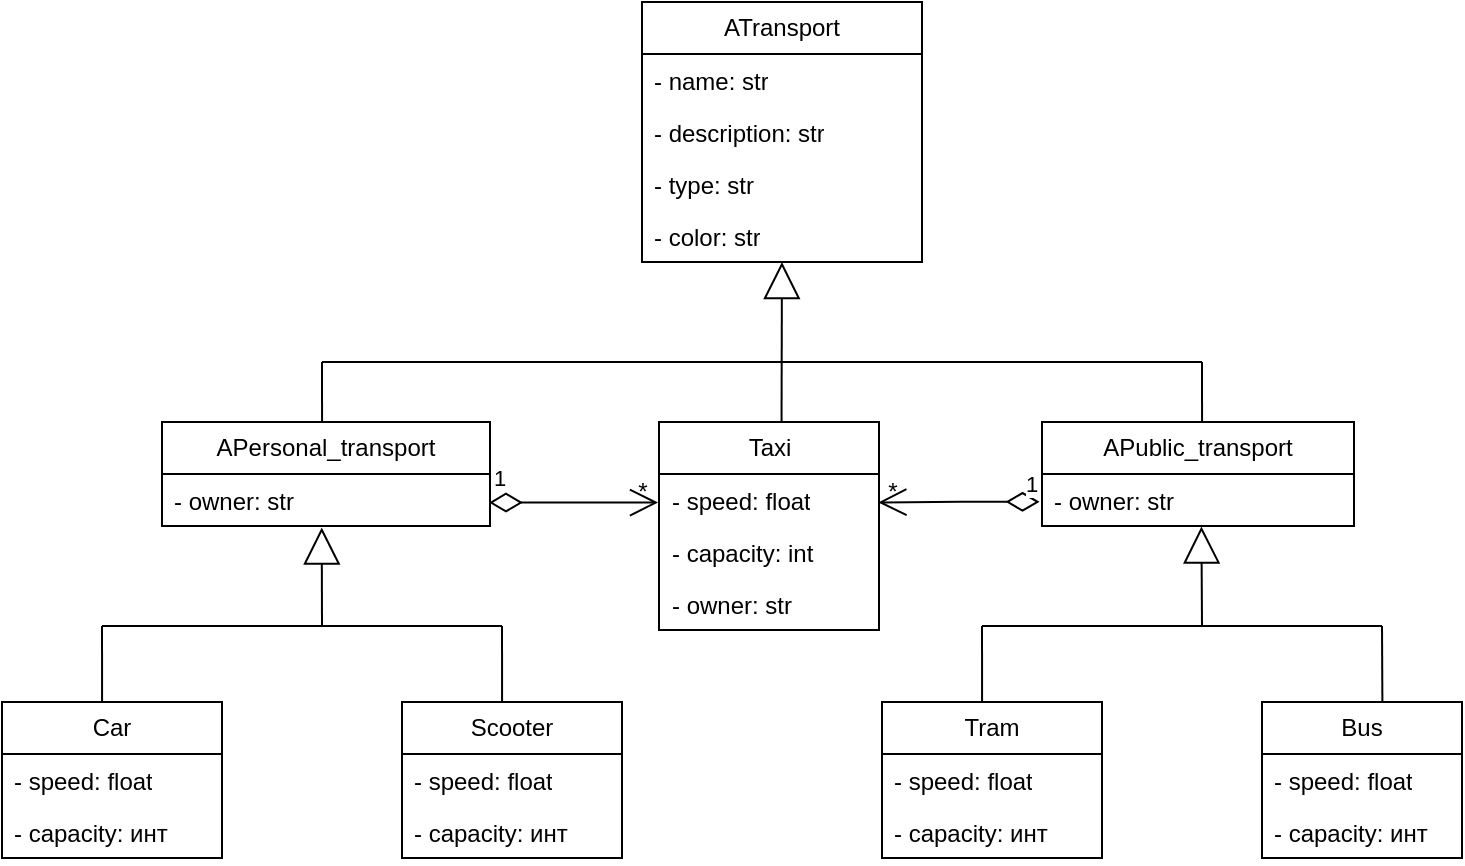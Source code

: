 <mxfile version="26.0.9">
  <diagram name="Страница — 1" id="LFMK5lF8i2AvCl-elNXO">
    <mxGraphModel dx="1659" dy="963" grid="1" gridSize="10" guides="1" tooltips="1" connect="1" arrows="1" fold="1" page="1" pageScale="1" pageWidth="827" pageHeight="1169" math="0" shadow="0">
      <root>
        <mxCell id="0" />
        <mxCell id="1" parent="0" />
        <mxCell id="0upJ6LvEVWyLVLnyJaRO-1" value="ATransport" style="swimlane;fontStyle=0;childLayout=stackLayout;horizontal=1;startSize=26;fillColor=none;horizontalStack=0;resizeParent=1;resizeParentMax=0;resizeLast=0;collapsible=1;marginBottom=0;whiteSpace=wrap;html=1;" parent="1" vertex="1">
          <mxGeometry x="350" y="30" width="140" height="130" as="geometry" />
        </mxCell>
        <mxCell id="0upJ6LvEVWyLVLnyJaRO-2" value="- name: str" style="text;strokeColor=none;fillColor=none;align=left;verticalAlign=top;spacingLeft=4;spacingRight=4;overflow=hidden;rotatable=0;points=[[0,0.5],[1,0.5]];portConstraint=eastwest;whiteSpace=wrap;html=1;" parent="0upJ6LvEVWyLVLnyJaRO-1" vertex="1">
          <mxGeometry y="26" width="140" height="26" as="geometry" />
        </mxCell>
        <mxCell id="0upJ6LvEVWyLVLnyJaRO-3" value="- description: str" style="text;strokeColor=none;fillColor=none;align=left;verticalAlign=top;spacingLeft=4;spacingRight=4;overflow=hidden;rotatable=0;points=[[0,0.5],[1,0.5]];portConstraint=eastwest;whiteSpace=wrap;html=1;" parent="0upJ6LvEVWyLVLnyJaRO-1" vertex="1">
          <mxGeometry y="52" width="140" height="26" as="geometry" />
        </mxCell>
        <mxCell id="0upJ6LvEVWyLVLnyJaRO-4" value="- type: str" style="text;strokeColor=none;fillColor=none;align=left;verticalAlign=top;spacingLeft=4;spacingRight=4;overflow=hidden;rotatable=0;points=[[0,0.5],[1,0.5]];portConstraint=eastwest;whiteSpace=wrap;html=1;" parent="0upJ6LvEVWyLVLnyJaRO-1" vertex="1">
          <mxGeometry y="78" width="140" height="26" as="geometry" />
        </mxCell>
        <mxCell id="-Qz_7AMgxMdz9rF013k5-4" value="- color: str" style="text;strokeColor=none;fillColor=none;align=left;verticalAlign=top;spacingLeft=4;spacingRight=4;overflow=hidden;rotatable=0;points=[[0,0.5],[1,0.5]];portConstraint=eastwest;whiteSpace=wrap;html=1;" vertex="1" parent="0upJ6LvEVWyLVLnyJaRO-1">
          <mxGeometry y="104" width="140" height="26" as="geometry" />
        </mxCell>
        <mxCell id="0upJ6LvEVWyLVLnyJaRO-5" value="Scooter" style="swimlane;fontStyle=0;childLayout=stackLayout;horizontal=1;startSize=26;fillColor=none;horizontalStack=0;resizeParent=1;resizeParentMax=0;resizeLast=0;collapsible=1;marginBottom=0;whiteSpace=wrap;html=1;" parent="1" vertex="1">
          <mxGeometry x="230" y="380" width="110" height="78" as="geometry" />
        </mxCell>
        <mxCell id="0upJ6LvEVWyLVLnyJaRO-7" value="- speed: float" style="text;strokeColor=none;fillColor=none;align=left;verticalAlign=top;spacingLeft=4;spacingRight=4;overflow=hidden;rotatable=0;points=[[0,0.5],[1,0.5]];portConstraint=eastwest;whiteSpace=wrap;html=1;" parent="0upJ6LvEVWyLVLnyJaRO-5" vertex="1">
          <mxGeometry y="26" width="110" height="26" as="geometry" />
        </mxCell>
        <mxCell id="0upJ6LvEVWyLVLnyJaRO-8" value="- capacity: инт" style="text;strokeColor=none;fillColor=none;align=left;verticalAlign=top;spacingLeft=4;spacingRight=4;overflow=hidden;rotatable=0;points=[[0,0.5],[1,0.5]];portConstraint=eastwest;whiteSpace=wrap;html=1;" parent="0upJ6LvEVWyLVLnyJaRO-5" vertex="1">
          <mxGeometry y="52" width="110" height="26" as="geometry" />
        </mxCell>
        <mxCell id="0upJ6LvEVWyLVLnyJaRO-9" value="Tram" style="swimlane;fontStyle=0;childLayout=stackLayout;horizontal=1;startSize=26;fillColor=none;horizontalStack=0;resizeParent=1;resizeParentMax=0;resizeLast=0;collapsible=1;marginBottom=0;whiteSpace=wrap;html=1;" parent="1" vertex="1">
          <mxGeometry x="470" y="380" width="110" height="78" as="geometry" />
        </mxCell>
        <mxCell id="0upJ6LvEVWyLVLnyJaRO-10" value="- speed: float" style="text;strokeColor=none;fillColor=none;align=left;verticalAlign=top;spacingLeft=4;spacingRight=4;overflow=hidden;rotatable=0;points=[[0,0.5],[1,0.5]];portConstraint=eastwest;whiteSpace=wrap;html=1;" parent="0upJ6LvEVWyLVLnyJaRO-9" vertex="1">
          <mxGeometry y="26" width="110" height="26" as="geometry" />
        </mxCell>
        <mxCell id="0upJ6LvEVWyLVLnyJaRO-11" value="- capacity: инт" style="text;strokeColor=none;fillColor=none;align=left;verticalAlign=top;spacingLeft=4;spacingRight=4;overflow=hidden;rotatable=0;points=[[0,0.5],[1,0.5]];portConstraint=eastwest;whiteSpace=wrap;html=1;" parent="0upJ6LvEVWyLVLnyJaRO-9" vertex="1">
          <mxGeometry y="52" width="110" height="26" as="geometry" />
        </mxCell>
        <mxCell id="0upJ6LvEVWyLVLnyJaRO-13" value="APersonal_transport" style="swimlane;fontStyle=0;childLayout=stackLayout;horizontal=1;startSize=26;fillColor=none;horizontalStack=0;resizeParent=1;resizeParentMax=0;resizeLast=0;collapsible=1;marginBottom=0;whiteSpace=wrap;html=1;" parent="1" vertex="1">
          <mxGeometry x="110" y="240" width="164" height="52" as="geometry" />
        </mxCell>
        <mxCell id="0upJ6LvEVWyLVLnyJaRO-16" value="- owner: str" style="text;strokeColor=none;fillColor=none;align=left;verticalAlign=top;spacingLeft=4;spacingRight=4;overflow=hidden;rotatable=0;points=[[0,0.5],[1,0.5]];portConstraint=eastwest;whiteSpace=wrap;html=1;" parent="0upJ6LvEVWyLVLnyJaRO-13" vertex="1">
          <mxGeometry y="26" width="164" height="26" as="geometry" />
        </mxCell>
        <mxCell id="0upJ6LvEVWyLVLnyJaRO-21" value="Car" style="swimlane;fontStyle=0;childLayout=stackLayout;horizontal=1;startSize=26;fillColor=none;horizontalStack=0;resizeParent=1;resizeParentMax=0;resizeLast=0;collapsible=1;marginBottom=0;whiteSpace=wrap;html=1;" parent="1" vertex="1">
          <mxGeometry x="30" y="380" width="110" height="78" as="geometry" />
        </mxCell>
        <mxCell id="0upJ6LvEVWyLVLnyJaRO-22" value="- speed: float" style="text;strokeColor=none;fillColor=none;align=left;verticalAlign=top;spacingLeft=4;spacingRight=4;overflow=hidden;rotatable=0;points=[[0,0.5],[1,0.5]];portConstraint=eastwest;whiteSpace=wrap;html=1;" parent="0upJ6LvEVWyLVLnyJaRO-21" vertex="1">
          <mxGeometry y="26" width="110" height="26" as="geometry" />
        </mxCell>
        <mxCell id="0upJ6LvEVWyLVLnyJaRO-24" value="- capacity: инт" style="text;strokeColor=none;fillColor=none;align=left;verticalAlign=top;spacingLeft=4;spacingRight=4;overflow=hidden;rotatable=0;points=[[0,0.5],[1,0.5]];portConstraint=eastwest;whiteSpace=wrap;html=1;" parent="0upJ6LvEVWyLVLnyJaRO-21" vertex="1">
          <mxGeometry y="52" width="110" height="26" as="geometry" />
        </mxCell>
        <mxCell id="0upJ6LvEVWyLVLnyJaRO-25" value="APublic_transport" style="swimlane;fontStyle=0;childLayout=stackLayout;horizontal=1;startSize=26;fillColor=none;horizontalStack=0;resizeParent=1;resizeParentMax=0;resizeLast=0;collapsible=1;marginBottom=0;whiteSpace=wrap;html=1;" parent="1" vertex="1">
          <mxGeometry x="550" y="240" width="156" height="52" as="geometry" />
        </mxCell>
        <mxCell id="0upJ6LvEVWyLVLnyJaRO-28" value="- owner: str" style="text;strokeColor=none;fillColor=none;align=left;verticalAlign=top;spacingLeft=4;spacingRight=4;overflow=hidden;rotatable=0;points=[[0,0.5],[1,0.5]];portConstraint=eastwest;whiteSpace=wrap;html=1;" parent="0upJ6LvEVWyLVLnyJaRO-25" vertex="1">
          <mxGeometry y="26" width="156" height="26" as="geometry" />
        </mxCell>
        <mxCell id="0upJ6LvEVWyLVLnyJaRO-33" value="Taxi" style="swimlane;fontStyle=0;childLayout=stackLayout;horizontal=1;startSize=26;fillColor=none;horizontalStack=0;resizeParent=1;resizeParentMax=0;resizeLast=0;collapsible=1;marginBottom=0;whiteSpace=wrap;html=1;" parent="1" vertex="1">
          <mxGeometry x="358.5" y="240" width="110" height="104" as="geometry" />
        </mxCell>
        <mxCell id="0upJ6LvEVWyLVLnyJaRO-34" value="- speed: float" style="text;strokeColor=none;fillColor=none;align=left;verticalAlign=top;spacingLeft=4;spacingRight=4;overflow=hidden;rotatable=0;points=[[0,0.5],[1,0.5]];portConstraint=eastwest;whiteSpace=wrap;html=1;" parent="0upJ6LvEVWyLVLnyJaRO-33" vertex="1">
          <mxGeometry y="26" width="110" height="26" as="geometry" />
        </mxCell>
        <mxCell id="0upJ6LvEVWyLVLnyJaRO-35" value="- capacity: int" style="text;strokeColor=none;fillColor=none;align=left;verticalAlign=top;spacingLeft=4;spacingRight=4;overflow=hidden;rotatable=0;points=[[0,0.5],[1,0.5]];portConstraint=eastwest;whiteSpace=wrap;html=1;" parent="0upJ6LvEVWyLVLnyJaRO-33" vertex="1">
          <mxGeometry y="52" width="110" height="26" as="geometry" />
        </mxCell>
        <mxCell id="-Qz_7AMgxMdz9rF013k5-7" value="- owner: str" style="text;strokeColor=none;fillColor=none;align=left;verticalAlign=top;spacingLeft=4;spacingRight=4;overflow=hidden;rotatable=0;points=[[0,0.5],[1,0.5]];portConstraint=eastwest;whiteSpace=wrap;html=1;" vertex="1" parent="0upJ6LvEVWyLVLnyJaRO-33">
          <mxGeometry y="78" width="110" height="26" as="geometry" />
        </mxCell>
        <mxCell id="0upJ6LvEVWyLVLnyJaRO-37" value="Bus" style="swimlane;fontStyle=0;childLayout=stackLayout;horizontal=1;startSize=26;fillColor=none;horizontalStack=0;resizeParent=1;resizeParentMax=0;resizeLast=0;collapsible=1;marginBottom=0;whiteSpace=wrap;html=1;" parent="1" vertex="1">
          <mxGeometry x="660" y="380" width="100" height="78" as="geometry" />
        </mxCell>
        <mxCell id="0upJ6LvEVWyLVLnyJaRO-38" value="- speed: float" style="text;strokeColor=none;fillColor=none;align=left;verticalAlign=top;spacingLeft=4;spacingRight=4;overflow=hidden;rotatable=0;points=[[0,0.5],[1,0.5]];portConstraint=eastwest;whiteSpace=wrap;html=1;" parent="0upJ6LvEVWyLVLnyJaRO-37" vertex="1">
          <mxGeometry y="26" width="100" height="26" as="geometry" />
        </mxCell>
        <mxCell id="0upJ6LvEVWyLVLnyJaRO-39" value="- capacity: инт" style="text;strokeColor=none;fillColor=none;align=left;verticalAlign=top;spacingLeft=4;spacingRight=4;overflow=hidden;rotatable=0;points=[[0,0.5],[1,0.5]];portConstraint=eastwest;whiteSpace=wrap;html=1;" parent="0upJ6LvEVWyLVLnyJaRO-37" vertex="1">
          <mxGeometry y="52" width="100" height="26" as="geometry" />
        </mxCell>
        <mxCell id="-Qz_7AMgxMdz9rF013k5-9" value="" style="endArrow=block;endSize=16;endFill=0;html=1;rounded=0;exitX=0.557;exitY=-0.001;exitDx=0;exitDy=0;exitPerimeter=0;" edge="1" parent="1" source="0upJ6LvEVWyLVLnyJaRO-33" target="-Qz_7AMgxMdz9rF013k5-4">
          <mxGeometry width="160" relative="1" as="geometry">
            <mxPoint x="420" y="210" as="sourcePoint" />
            <mxPoint x="419.83" y="160" as="targetPoint" />
          </mxGeometry>
        </mxCell>
        <mxCell id="-Qz_7AMgxMdz9rF013k5-10" value="" style="endArrow=none;html=1;rounded=0;" edge="1" parent="1">
          <mxGeometry width="50" height="50" relative="1" as="geometry">
            <mxPoint x="190" y="210" as="sourcePoint" />
            <mxPoint x="630" y="210" as="targetPoint" />
          </mxGeometry>
        </mxCell>
        <mxCell id="-Qz_7AMgxMdz9rF013k5-11" value="" style="endArrow=none;html=1;rounded=0;exitX=0.488;exitY=0.01;exitDx=0;exitDy=0;exitPerimeter=0;" edge="1" parent="1" source="0upJ6LvEVWyLVLnyJaRO-13">
          <mxGeometry width="50" height="50" relative="1" as="geometry">
            <mxPoint x="190" y="230" as="sourcePoint" />
            <mxPoint x="190" y="210" as="targetPoint" />
          </mxGeometry>
        </mxCell>
        <mxCell id="-Qz_7AMgxMdz9rF013k5-12" value="" style="endArrow=none;html=1;rounded=0;exitX=0.513;exitY=0.01;exitDx=0;exitDy=0;exitPerimeter=0;" edge="1" parent="1" source="0upJ6LvEVWyLVLnyJaRO-25">
          <mxGeometry width="50" height="50" relative="1" as="geometry">
            <mxPoint x="630" y="230" as="sourcePoint" />
            <mxPoint x="630" y="210" as="targetPoint" />
          </mxGeometry>
        </mxCell>
        <mxCell id="-Qz_7AMgxMdz9rF013k5-13" value="" style="endArrow=block;endSize=16;endFill=0;html=1;rounded=0;entryX=0.511;entryY=1.01;entryDx=0;entryDy=0;entryPerimeter=0;" edge="1" parent="1" target="0upJ6LvEVWyLVLnyJaRO-28">
          <mxGeometry width="160" relative="1" as="geometry">
            <mxPoint x="630" y="342" as="sourcePoint" />
            <mxPoint x="630" y="300" as="targetPoint" />
          </mxGeometry>
        </mxCell>
        <mxCell id="-Qz_7AMgxMdz9rF013k5-14" value="" style="endArrow=none;html=1;rounded=0;" edge="1" parent="1">
          <mxGeometry width="50" height="50" relative="1" as="geometry">
            <mxPoint x="520" y="342" as="sourcePoint" />
            <mxPoint x="720" y="342" as="targetPoint" />
          </mxGeometry>
        </mxCell>
        <mxCell id="-Qz_7AMgxMdz9rF013k5-15" value="" style="endArrow=none;html=1;rounded=0;exitX=0.455;exitY=0.006;exitDx=0;exitDy=0;exitPerimeter=0;" edge="1" parent="1" source="0upJ6LvEVWyLVLnyJaRO-9">
          <mxGeometry width="50" height="50" relative="1" as="geometry">
            <mxPoint x="520" y="373" as="sourcePoint" />
            <mxPoint x="520" y="342" as="targetPoint" />
          </mxGeometry>
        </mxCell>
        <mxCell id="-Qz_7AMgxMdz9rF013k5-16" value="" style="endArrow=none;html=1;rounded=0;exitX=0.602;exitY=0.006;exitDx=0;exitDy=0;exitPerimeter=0;" edge="1" parent="1" source="0upJ6LvEVWyLVLnyJaRO-37">
          <mxGeometry width="50" height="50" relative="1" as="geometry">
            <mxPoint x="720" y="373" as="sourcePoint" />
            <mxPoint x="720" y="342" as="targetPoint" />
          </mxGeometry>
        </mxCell>
        <mxCell id="-Qz_7AMgxMdz9rF013k5-17" value="" style="endArrow=block;endSize=16;endFill=0;html=1;rounded=0;entryX=0.487;entryY=1.029;entryDx=0;entryDy=0;entryPerimeter=0;" edge="1" parent="1" target="0upJ6LvEVWyLVLnyJaRO-16">
          <mxGeometry width="160" relative="1" as="geometry">
            <mxPoint x="190" y="342" as="sourcePoint" />
            <mxPoint x="190" y="300" as="targetPoint" />
          </mxGeometry>
        </mxCell>
        <mxCell id="-Qz_7AMgxMdz9rF013k5-18" value="" style="endArrow=none;html=1;rounded=0;" edge="1" parent="1">
          <mxGeometry width="50" height="50" relative="1" as="geometry">
            <mxPoint x="80" y="342" as="sourcePoint" />
            <mxPoint x="280" y="342" as="targetPoint" />
          </mxGeometry>
        </mxCell>
        <mxCell id="-Qz_7AMgxMdz9rF013k5-19" value="" style="endArrow=none;html=1;rounded=0;exitX=0.455;exitY=0.004;exitDx=0;exitDy=0;exitPerimeter=0;" edge="1" parent="1" source="0upJ6LvEVWyLVLnyJaRO-21">
          <mxGeometry width="50" height="50" relative="1" as="geometry">
            <mxPoint x="80" y="370" as="sourcePoint" />
            <mxPoint x="80" y="342" as="targetPoint" />
          </mxGeometry>
        </mxCell>
        <mxCell id="-Qz_7AMgxMdz9rF013k5-20" value="" style="endArrow=none;html=1;rounded=0;exitX=0.455;exitY=0.004;exitDx=0;exitDy=0;exitPerimeter=0;" edge="1" parent="1" source="0upJ6LvEVWyLVLnyJaRO-5">
          <mxGeometry width="50" height="50" relative="1" as="geometry">
            <mxPoint x="280" y="370" as="sourcePoint" />
            <mxPoint x="280" y="342" as="targetPoint" />
          </mxGeometry>
        </mxCell>
        <mxCell id="-Qz_7AMgxMdz9rF013k5-21" value="1" style="endArrow=open;html=1;endSize=12;startArrow=diamondThin;startSize=14;startFill=0;edgeStyle=orthogonalEdgeStyle;align=left;verticalAlign=bottom;rounded=0;entryX=-0.004;entryY=0.549;entryDx=0;entryDy=0;entryPerimeter=0;exitX=0.997;exitY=0.549;exitDx=0;exitDy=0;exitPerimeter=0;" edge="1" parent="1" source="0upJ6LvEVWyLVLnyJaRO-16" target="0upJ6LvEVWyLVLnyJaRO-34">
          <mxGeometry x="-1" y="3" relative="1" as="geometry">
            <mxPoint x="280" y="280" as="sourcePoint" />
            <mxPoint x="354" y="280" as="targetPoint" />
          </mxGeometry>
        </mxCell>
        <mxCell id="-Qz_7AMgxMdz9rF013k5-22" value="*" style="text;html=1;align=center;verticalAlign=middle;resizable=0;points=[];autosize=1;strokeColor=none;fillColor=none;" vertex="1" parent="1">
          <mxGeometry x="335" y="260" width="30" height="30" as="geometry" />
        </mxCell>
        <mxCell id="-Qz_7AMgxMdz9rF013k5-23" value="1" style="endArrow=open;html=1;endSize=12;startArrow=diamondThin;startSize=14;startFill=0;edgeStyle=orthogonalEdgeStyle;align=left;verticalAlign=bottom;rounded=0;entryX=0.997;entryY=0.547;entryDx=0;entryDy=0;entryPerimeter=0;exitX=-0.008;exitY=0.536;exitDx=0;exitDy=0;exitPerimeter=0;" edge="1" parent="1" source="0upJ6LvEVWyLVLnyJaRO-28" target="0upJ6LvEVWyLVLnyJaRO-34">
          <mxGeometry x="-0.784" relative="1" as="geometry">
            <mxPoint x="544" y="280" as="sourcePoint" />
            <mxPoint x="470" y="280" as="targetPoint" />
            <mxPoint as="offset" />
          </mxGeometry>
        </mxCell>
        <mxCell id="-Qz_7AMgxMdz9rF013k5-24" value="*" style="text;html=1;align=center;verticalAlign=middle;resizable=0;points=[];autosize=1;strokeColor=none;fillColor=none;" vertex="1" parent="1">
          <mxGeometry x="460" y="260" width="30" height="30" as="geometry" />
        </mxCell>
      </root>
    </mxGraphModel>
  </diagram>
</mxfile>
